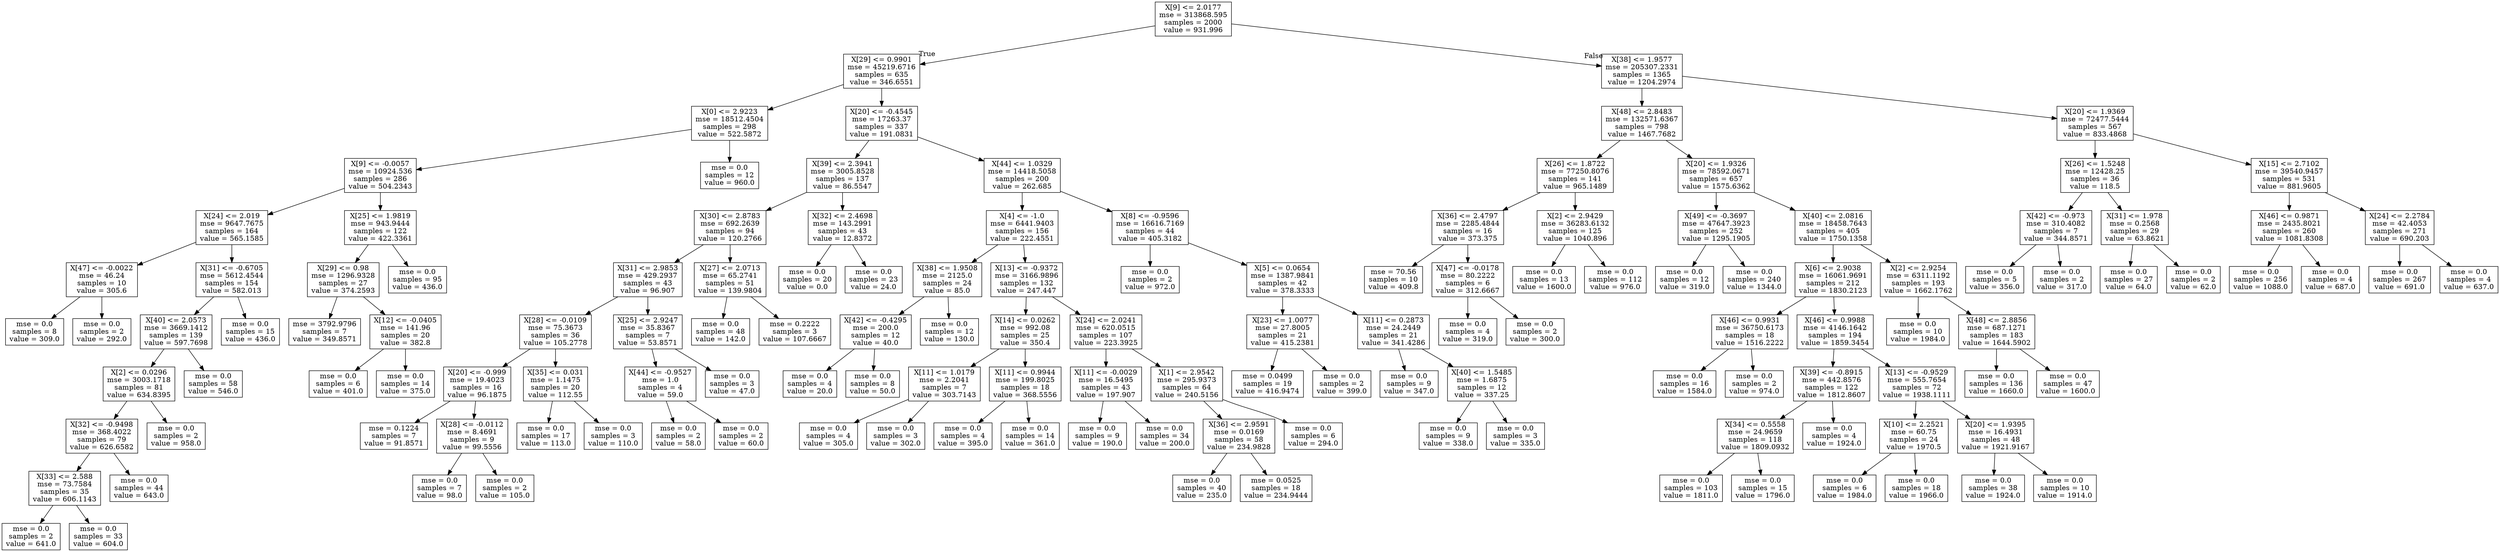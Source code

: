 digraph Tree {
node [shape=box] ;
0 [label="X[9] <= 2.0177\nmse = 313868.595\nsamples = 2000\nvalue = 931.996"] ;
1 [label="X[29] <= 0.9901\nmse = 45219.6716\nsamples = 635\nvalue = 346.6551"] ;
0 -> 1 [labeldistance=2.5, labelangle=45, headlabel="True"] ;
2 [label="X[0] <= 2.9223\nmse = 18512.4504\nsamples = 298\nvalue = 522.5872"] ;
1 -> 2 ;
3 [label="X[9] <= -0.0057\nmse = 10924.536\nsamples = 286\nvalue = 504.2343"] ;
2 -> 3 ;
4 [label="X[24] <= 2.019\nmse = 9647.7675\nsamples = 164\nvalue = 565.1585"] ;
3 -> 4 ;
5 [label="X[47] <= -0.0022\nmse = 46.24\nsamples = 10\nvalue = 305.6"] ;
4 -> 5 ;
6 [label="mse = 0.0\nsamples = 8\nvalue = 309.0"] ;
5 -> 6 ;
7 [label="mse = 0.0\nsamples = 2\nvalue = 292.0"] ;
5 -> 7 ;
8 [label="X[31] <= -0.6705\nmse = 5612.4544\nsamples = 154\nvalue = 582.013"] ;
4 -> 8 ;
9 [label="X[40] <= 2.0573\nmse = 3669.1412\nsamples = 139\nvalue = 597.7698"] ;
8 -> 9 ;
10 [label="X[2] <= 0.0296\nmse = 3003.1718\nsamples = 81\nvalue = 634.8395"] ;
9 -> 10 ;
11 [label="X[32] <= -0.9498\nmse = 368.4022\nsamples = 79\nvalue = 626.6582"] ;
10 -> 11 ;
12 [label="X[33] <= 2.588\nmse = 73.7584\nsamples = 35\nvalue = 606.1143"] ;
11 -> 12 ;
13 [label="mse = 0.0\nsamples = 2\nvalue = 641.0"] ;
12 -> 13 ;
14 [label="mse = 0.0\nsamples = 33\nvalue = 604.0"] ;
12 -> 14 ;
15 [label="mse = 0.0\nsamples = 44\nvalue = 643.0"] ;
11 -> 15 ;
16 [label="mse = 0.0\nsamples = 2\nvalue = 958.0"] ;
10 -> 16 ;
17 [label="mse = 0.0\nsamples = 58\nvalue = 546.0"] ;
9 -> 17 ;
18 [label="mse = 0.0\nsamples = 15\nvalue = 436.0"] ;
8 -> 18 ;
19 [label="X[25] <= 1.9819\nmse = 943.9444\nsamples = 122\nvalue = 422.3361"] ;
3 -> 19 ;
20 [label="X[29] <= 0.98\nmse = 1296.9328\nsamples = 27\nvalue = 374.2593"] ;
19 -> 20 ;
21 [label="mse = 3792.9796\nsamples = 7\nvalue = 349.8571"] ;
20 -> 21 ;
22 [label="X[12] <= -0.0405\nmse = 141.96\nsamples = 20\nvalue = 382.8"] ;
20 -> 22 ;
23 [label="mse = 0.0\nsamples = 6\nvalue = 401.0"] ;
22 -> 23 ;
24 [label="mse = 0.0\nsamples = 14\nvalue = 375.0"] ;
22 -> 24 ;
25 [label="mse = 0.0\nsamples = 95\nvalue = 436.0"] ;
19 -> 25 ;
26 [label="mse = 0.0\nsamples = 12\nvalue = 960.0"] ;
2 -> 26 ;
27 [label="X[20] <= -0.4545\nmse = 17263.37\nsamples = 337\nvalue = 191.0831"] ;
1 -> 27 ;
28 [label="X[39] <= 2.3941\nmse = 3005.8528\nsamples = 137\nvalue = 86.5547"] ;
27 -> 28 ;
29 [label="X[30] <= 2.8783\nmse = 692.2639\nsamples = 94\nvalue = 120.2766"] ;
28 -> 29 ;
30 [label="X[31] <= 2.9853\nmse = 429.2937\nsamples = 43\nvalue = 96.907"] ;
29 -> 30 ;
31 [label="X[28] <= -0.0109\nmse = 75.3673\nsamples = 36\nvalue = 105.2778"] ;
30 -> 31 ;
32 [label="X[20] <= -0.999\nmse = 19.4023\nsamples = 16\nvalue = 96.1875"] ;
31 -> 32 ;
33 [label="mse = 0.1224\nsamples = 7\nvalue = 91.8571"] ;
32 -> 33 ;
34 [label="X[28] <= -0.0112\nmse = 8.4691\nsamples = 9\nvalue = 99.5556"] ;
32 -> 34 ;
35 [label="mse = 0.0\nsamples = 7\nvalue = 98.0"] ;
34 -> 35 ;
36 [label="mse = 0.0\nsamples = 2\nvalue = 105.0"] ;
34 -> 36 ;
37 [label="X[35] <= 0.031\nmse = 1.1475\nsamples = 20\nvalue = 112.55"] ;
31 -> 37 ;
38 [label="mse = 0.0\nsamples = 17\nvalue = 113.0"] ;
37 -> 38 ;
39 [label="mse = 0.0\nsamples = 3\nvalue = 110.0"] ;
37 -> 39 ;
40 [label="X[25] <= 2.9247\nmse = 35.8367\nsamples = 7\nvalue = 53.8571"] ;
30 -> 40 ;
41 [label="X[44] <= -0.9527\nmse = 1.0\nsamples = 4\nvalue = 59.0"] ;
40 -> 41 ;
42 [label="mse = 0.0\nsamples = 2\nvalue = 58.0"] ;
41 -> 42 ;
43 [label="mse = 0.0\nsamples = 2\nvalue = 60.0"] ;
41 -> 43 ;
44 [label="mse = 0.0\nsamples = 3\nvalue = 47.0"] ;
40 -> 44 ;
45 [label="X[27] <= 2.0713\nmse = 65.2741\nsamples = 51\nvalue = 139.9804"] ;
29 -> 45 ;
46 [label="mse = 0.0\nsamples = 48\nvalue = 142.0"] ;
45 -> 46 ;
47 [label="mse = 0.2222\nsamples = 3\nvalue = 107.6667"] ;
45 -> 47 ;
48 [label="X[32] <= 2.4698\nmse = 143.2991\nsamples = 43\nvalue = 12.8372"] ;
28 -> 48 ;
49 [label="mse = 0.0\nsamples = 20\nvalue = 0.0"] ;
48 -> 49 ;
50 [label="mse = 0.0\nsamples = 23\nvalue = 24.0"] ;
48 -> 50 ;
51 [label="X[44] <= 1.0329\nmse = 14418.5058\nsamples = 200\nvalue = 262.685"] ;
27 -> 51 ;
52 [label="X[4] <= -1.0\nmse = 6441.9403\nsamples = 156\nvalue = 222.4551"] ;
51 -> 52 ;
53 [label="X[38] <= 1.9508\nmse = 2125.0\nsamples = 24\nvalue = 85.0"] ;
52 -> 53 ;
54 [label="X[42] <= -0.4295\nmse = 200.0\nsamples = 12\nvalue = 40.0"] ;
53 -> 54 ;
55 [label="mse = 0.0\nsamples = 4\nvalue = 20.0"] ;
54 -> 55 ;
56 [label="mse = 0.0\nsamples = 8\nvalue = 50.0"] ;
54 -> 56 ;
57 [label="mse = 0.0\nsamples = 12\nvalue = 130.0"] ;
53 -> 57 ;
58 [label="X[13] <= -0.9372\nmse = 3166.9896\nsamples = 132\nvalue = 247.447"] ;
52 -> 58 ;
59 [label="X[14] <= 0.0262\nmse = 992.08\nsamples = 25\nvalue = 350.4"] ;
58 -> 59 ;
60 [label="X[11] <= 1.0179\nmse = 2.2041\nsamples = 7\nvalue = 303.7143"] ;
59 -> 60 ;
61 [label="mse = 0.0\nsamples = 4\nvalue = 305.0"] ;
60 -> 61 ;
62 [label="mse = 0.0\nsamples = 3\nvalue = 302.0"] ;
60 -> 62 ;
63 [label="X[11] <= 0.9944\nmse = 199.8025\nsamples = 18\nvalue = 368.5556"] ;
59 -> 63 ;
64 [label="mse = 0.0\nsamples = 4\nvalue = 395.0"] ;
63 -> 64 ;
65 [label="mse = 0.0\nsamples = 14\nvalue = 361.0"] ;
63 -> 65 ;
66 [label="X[24] <= 2.0241\nmse = 620.0515\nsamples = 107\nvalue = 223.3925"] ;
58 -> 66 ;
67 [label="X[11] <= -0.0029\nmse = 16.5495\nsamples = 43\nvalue = 197.907"] ;
66 -> 67 ;
68 [label="mse = 0.0\nsamples = 9\nvalue = 190.0"] ;
67 -> 68 ;
69 [label="mse = 0.0\nsamples = 34\nvalue = 200.0"] ;
67 -> 69 ;
70 [label="X[1] <= 2.9542\nmse = 295.9373\nsamples = 64\nvalue = 240.5156"] ;
66 -> 70 ;
71 [label="X[36] <= 2.9591\nmse = 0.0169\nsamples = 58\nvalue = 234.9828"] ;
70 -> 71 ;
72 [label="mse = 0.0\nsamples = 40\nvalue = 235.0"] ;
71 -> 72 ;
73 [label="mse = 0.0525\nsamples = 18\nvalue = 234.9444"] ;
71 -> 73 ;
74 [label="mse = 0.0\nsamples = 6\nvalue = 294.0"] ;
70 -> 74 ;
75 [label="X[8] <= -0.9596\nmse = 16616.7169\nsamples = 44\nvalue = 405.3182"] ;
51 -> 75 ;
76 [label="mse = 0.0\nsamples = 2\nvalue = 972.0"] ;
75 -> 76 ;
77 [label="X[5] <= 0.0654\nmse = 1387.9841\nsamples = 42\nvalue = 378.3333"] ;
75 -> 77 ;
78 [label="X[23] <= 1.0077\nmse = 27.8005\nsamples = 21\nvalue = 415.2381"] ;
77 -> 78 ;
79 [label="mse = 0.0499\nsamples = 19\nvalue = 416.9474"] ;
78 -> 79 ;
80 [label="mse = 0.0\nsamples = 2\nvalue = 399.0"] ;
78 -> 80 ;
81 [label="X[11] <= 0.2873\nmse = 24.2449\nsamples = 21\nvalue = 341.4286"] ;
77 -> 81 ;
82 [label="mse = 0.0\nsamples = 9\nvalue = 347.0"] ;
81 -> 82 ;
83 [label="X[40] <= 1.5485\nmse = 1.6875\nsamples = 12\nvalue = 337.25"] ;
81 -> 83 ;
84 [label="mse = 0.0\nsamples = 9\nvalue = 338.0"] ;
83 -> 84 ;
85 [label="mse = 0.0\nsamples = 3\nvalue = 335.0"] ;
83 -> 85 ;
86 [label="X[38] <= 1.9577\nmse = 205307.2331\nsamples = 1365\nvalue = 1204.2974"] ;
0 -> 86 [labeldistance=2.5, labelangle=-45, headlabel="False"] ;
87 [label="X[48] <= 2.8483\nmse = 132571.6367\nsamples = 798\nvalue = 1467.7682"] ;
86 -> 87 ;
88 [label="X[26] <= 1.8722\nmse = 77250.8076\nsamples = 141\nvalue = 965.1489"] ;
87 -> 88 ;
89 [label="X[36] <= 2.4797\nmse = 2285.4844\nsamples = 16\nvalue = 373.375"] ;
88 -> 89 ;
90 [label="mse = 70.56\nsamples = 10\nvalue = 409.8"] ;
89 -> 90 ;
91 [label="X[47] <= -0.0178\nmse = 80.2222\nsamples = 6\nvalue = 312.6667"] ;
89 -> 91 ;
92 [label="mse = 0.0\nsamples = 4\nvalue = 319.0"] ;
91 -> 92 ;
93 [label="mse = 0.0\nsamples = 2\nvalue = 300.0"] ;
91 -> 93 ;
94 [label="X[2] <= 2.9429\nmse = 36283.6132\nsamples = 125\nvalue = 1040.896"] ;
88 -> 94 ;
95 [label="mse = 0.0\nsamples = 13\nvalue = 1600.0"] ;
94 -> 95 ;
96 [label="mse = 0.0\nsamples = 112\nvalue = 976.0"] ;
94 -> 96 ;
97 [label="X[20] <= 1.9326\nmse = 78592.0671\nsamples = 657\nvalue = 1575.6362"] ;
87 -> 97 ;
98 [label="X[49] <= -0.3697\nmse = 47647.3923\nsamples = 252\nvalue = 1295.1905"] ;
97 -> 98 ;
99 [label="mse = 0.0\nsamples = 12\nvalue = 319.0"] ;
98 -> 99 ;
100 [label="mse = 0.0\nsamples = 240\nvalue = 1344.0"] ;
98 -> 100 ;
101 [label="X[40] <= 2.0816\nmse = 18458.7643\nsamples = 405\nvalue = 1750.1358"] ;
97 -> 101 ;
102 [label="X[6] <= 2.9038\nmse = 16061.9691\nsamples = 212\nvalue = 1830.2123"] ;
101 -> 102 ;
103 [label="X[46] <= 0.9931\nmse = 36750.6173\nsamples = 18\nvalue = 1516.2222"] ;
102 -> 103 ;
104 [label="mse = 0.0\nsamples = 16\nvalue = 1584.0"] ;
103 -> 104 ;
105 [label="mse = 0.0\nsamples = 2\nvalue = 974.0"] ;
103 -> 105 ;
106 [label="X[46] <= 0.9988\nmse = 4146.1642\nsamples = 194\nvalue = 1859.3454"] ;
102 -> 106 ;
107 [label="X[39] <= -0.8915\nmse = 442.8576\nsamples = 122\nvalue = 1812.8607"] ;
106 -> 107 ;
108 [label="X[34] <= 0.5558\nmse = 24.9659\nsamples = 118\nvalue = 1809.0932"] ;
107 -> 108 ;
109 [label="mse = 0.0\nsamples = 103\nvalue = 1811.0"] ;
108 -> 109 ;
110 [label="mse = 0.0\nsamples = 15\nvalue = 1796.0"] ;
108 -> 110 ;
111 [label="mse = 0.0\nsamples = 4\nvalue = 1924.0"] ;
107 -> 111 ;
112 [label="X[13] <= -0.9529\nmse = 555.7654\nsamples = 72\nvalue = 1938.1111"] ;
106 -> 112 ;
113 [label="X[10] <= 2.2521\nmse = 60.75\nsamples = 24\nvalue = 1970.5"] ;
112 -> 113 ;
114 [label="mse = 0.0\nsamples = 6\nvalue = 1984.0"] ;
113 -> 114 ;
115 [label="mse = 0.0\nsamples = 18\nvalue = 1966.0"] ;
113 -> 115 ;
116 [label="X[20] <= 1.9395\nmse = 16.4931\nsamples = 48\nvalue = 1921.9167"] ;
112 -> 116 ;
117 [label="mse = 0.0\nsamples = 38\nvalue = 1924.0"] ;
116 -> 117 ;
118 [label="mse = 0.0\nsamples = 10\nvalue = 1914.0"] ;
116 -> 118 ;
119 [label="X[2] <= 2.9254\nmse = 6311.1192\nsamples = 193\nvalue = 1662.1762"] ;
101 -> 119 ;
120 [label="mse = 0.0\nsamples = 10\nvalue = 1984.0"] ;
119 -> 120 ;
121 [label="X[48] <= 2.8856\nmse = 687.1271\nsamples = 183\nvalue = 1644.5902"] ;
119 -> 121 ;
122 [label="mse = 0.0\nsamples = 136\nvalue = 1660.0"] ;
121 -> 122 ;
123 [label="mse = 0.0\nsamples = 47\nvalue = 1600.0"] ;
121 -> 123 ;
124 [label="X[20] <= 1.9369\nmse = 72477.5444\nsamples = 567\nvalue = 833.4868"] ;
86 -> 124 ;
125 [label="X[26] <= 1.5248\nmse = 12428.25\nsamples = 36\nvalue = 118.5"] ;
124 -> 125 ;
126 [label="X[42] <= -0.973\nmse = 310.4082\nsamples = 7\nvalue = 344.8571"] ;
125 -> 126 ;
127 [label="mse = 0.0\nsamples = 5\nvalue = 356.0"] ;
126 -> 127 ;
128 [label="mse = 0.0\nsamples = 2\nvalue = 317.0"] ;
126 -> 128 ;
129 [label="X[31] <= 1.978\nmse = 0.2568\nsamples = 29\nvalue = 63.8621"] ;
125 -> 129 ;
130 [label="mse = 0.0\nsamples = 27\nvalue = 64.0"] ;
129 -> 130 ;
131 [label="mse = 0.0\nsamples = 2\nvalue = 62.0"] ;
129 -> 131 ;
132 [label="X[15] <= 2.7102\nmse = 39540.9457\nsamples = 531\nvalue = 881.9605"] ;
124 -> 132 ;
133 [label="X[46] <= 0.9871\nmse = 2435.8021\nsamples = 260\nvalue = 1081.8308"] ;
132 -> 133 ;
134 [label="mse = 0.0\nsamples = 256\nvalue = 1088.0"] ;
133 -> 134 ;
135 [label="mse = 0.0\nsamples = 4\nvalue = 687.0"] ;
133 -> 135 ;
136 [label="X[24] <= 2.2784\nmse = 42.4053\nsamples = 271\nvalue = 690.203"] ;
132 -> 136 ;
137 [label="mse = 0.0\nsamples = 267\nvalue = 691.0"] ;
136 -> 137 ;
138 [label="mse = 0.0\nsamples = 4\nvalue = 637.0"] ;
136 -> 138 ;
}
